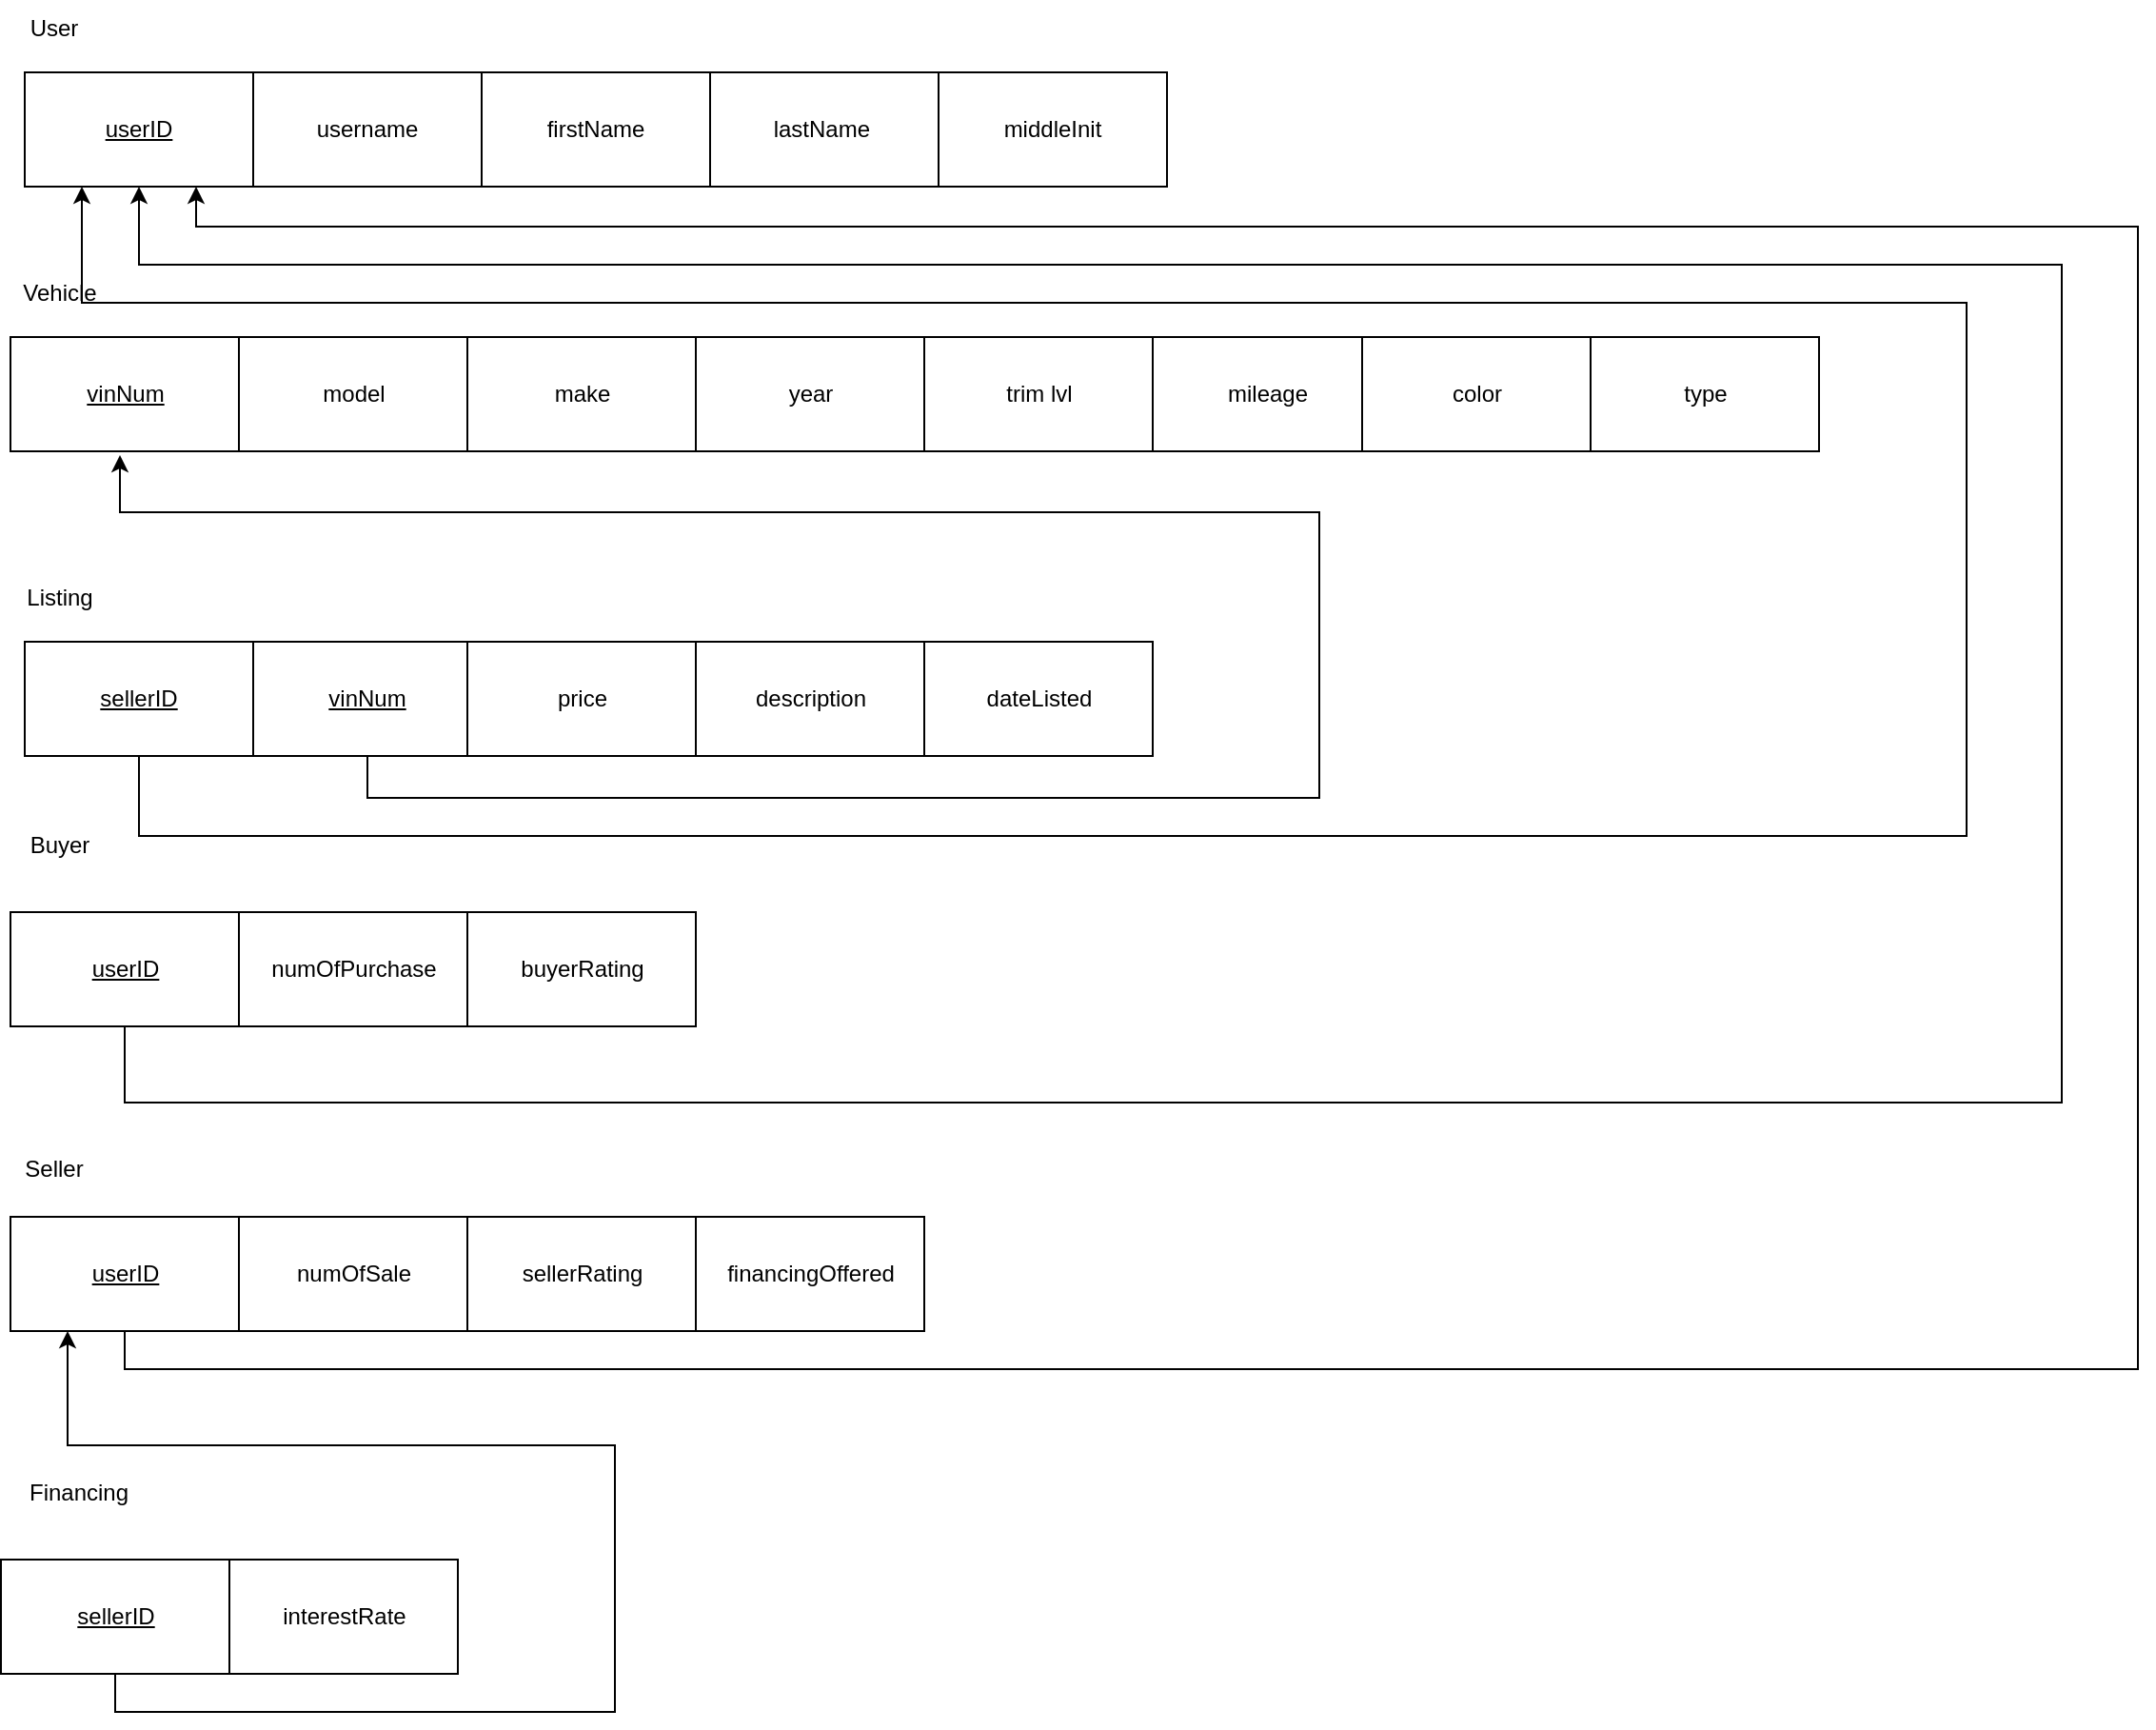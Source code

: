 <mxfile version="24.7.17">
  <diagram name="Page-1" id="iidbpIA4Cl_NkE7auZ1R">
    <mxGraphModel dx="1858" dy="970" grid="1" gridSize="10" guides="1" tooltips="1" connect="1" arrows="1" fold="1" page="1" pageScale="1" pageWidth="850" pageHeight="1100" math="0" shadow="0">
      <root>
        <mxCell id="0" />
        <mxCell id="1" parent="0" />
        <mxCell id="GDkixGUEMDlN790RJ6xa-10" value="username" style="rounded=0;whiteSpace=wrap;html=1;" parent="1" vertex="1">
          <mxGeometry x="160" y="539" width="120" height="60" as="geometry" />
        </mxCell>
        <mxCell id="GDkixGUEMDlN790RJ6xa-11" value="firstName" style="rounded=0;whiteSpace=wrap;html=1;" parent="1" vertex="1">
          <mxGeometry x="280" y="539" width="120" height="60" as="geometry" />
        </mxCell>
        <mxCell id="GDkixGUEMDlN790RJ6xa-12" value="User" style="text;html=1;align=center;verticalAlign=middle;resizable=0;points=[];autosize=1;strokeColor=none;fillColor=none;" parent="1" vertex="1">
          <mxGeometry x="30" y="501" width="50" height="30" as="geometry" />
        </mxCell>
        <mxCell id="GDkixGUEMDlN790RJ6xa-13" value="middleInit" style="rounded=0;whiteSpace=wrap;html=1;" parent="1" vertex="1">
          <mxGeometry x="520" y="539" width="120" height="60" as="geometry" />
        </mxCell>
        <mxCell id="GDkixGUEMDlN790RJ6xa-14" value="lastName&lt;span style=&quot;white-space: pre;&quot;&gt;&#x9;&lt;/span&gt;" style="rounded=0;whiteSpace=wrap;html=1;" parent="1" vertex="1">
          <mxGeometry x="400" y="539" width="120" height="60" as="geometry" />
        </mxCell>
        <mxCell id="GDkixGUEMDlN790RJ6xa-15" value="&lt;u&gt;userID&lt;/u&gt;" style="rounded=0;whiteSpace=wrap;html=1;" parent="1" vertex="1">
          <mxGeometry x="40" y="539" width="120" height="60" as="geometry" />
        </mxCell>
        <mxCell id="GDkixGUEMDlN790RJ6xa-66" style="edgeStyle=orthogonalEdgeStyle;rounded=0;orthogonalLoop=1;jettySize=auto;html=1;exitX=0.5;exitY=1;exitDx=0;exitDy=0;" parent="1" source="GDkixGUEMDlN790RJ6xa-29" edge="1">
          <mxGeometry relative="1" as="geometry">
            <mxPoint x="90" y="740" as="targetPoint" />
            <Array as="points">
              <mxPoint x="220" y="920" />
              <mxPoint x="720" y="920" />
              <mxPoint x="720" y="770" />
              <mxPoint x="90" y="770" />
            </Array>
          </mxGeometry>
        </mxCell>
        <mxCell id="GDkixGUEMDlN790RJ6xa-29" value="&lt;u&gt;vinNum&lt;/u&gt;" style="rounded=0;whiteSpace=wrap;html=1;" parent="1" vertex="1">
          <mxGeometry x="160" y="838" width="120" height="60" as="geometry" />
        </mxCell>
        <mxCell id="GDkixGUEMDlN790RJ6xa-65" style="edgeStyle=orthogonalEdgeStyle;rounded=0;orthogonalLoop=1;jettySize=auto;html=1;exitX=0.5;exitY=1;exitDx=0;exitDy=0;entryX=0.25;entryY=1;entryDx=0;entryDy=0;" parent="1" source="GDkixGUEMDlN790RJ6xa-30" target="GDkixGUEMDlN790RJ6xa-15" edge="1">
          <mxGeometry relative="1" as="geometry">
            <Array as="points">
              <mxPoint x="100" y="940" />
              <mxPoint x="1060" y="940" />
              <mxPoint x="1060" y="660" />
              <mxPoint x="70" y="660" />
            </Array>
          </mxGeometry>
        </mxCell>
        <mxCell id="GDkixGUEMDlN790RJ6xa-30" value="&lt;u&gt;sellerID&lt;/u&gt;" style="rounded=0;whiteSpace=wrap;html=1;" parent="1" vertex="1">
          <mxGeometry x="40" y="838" width="120" height="60" as="geometry" />
        </mxCell>
        <mxCell id="GDkixGUEMDlN790RJ6xa-31" value="Listing" style="text;html=1;align=center;verticalAlign=middle;resizable=0;points=[];autosize=1;strokeColor=none;fillColor=none;" parent="1" vertex="1">
          <mxGeometry x="27.5" y="800" width="60" height="30" as="geometry" />
        </mxCell>
        <mxCell id="GDkixGUEMDlN790RJ6xa-32" value="description" style="rounded=0;whiteSpace=wrap;html=1;" parent="1" vertex="1">
          <mxGeometry x="392.5" y="838" width="120" height="60" as="geometry" />
        </mxCell>
        <mxCell id="GDkixGUEMDlN790RJ6xa-33" value="price" style="rounded=0;whiteSpace=wrap;html=1;" parent="1" vertex="1">
          <mxGeometry x="272.5" y="838" width="120" height="60" as="geometry" />
        </mxCell>
        <mxCell id="GDkixGUEMDlN790RJ6xa-34" value="dateListed" style="rounded=0;whiteSpace=wrap;html=1;" parent="1" vertex="1">
          <mxGeometry x="512.5" y="838" width="120" height="60" as="geometry" />
        </mxCell>
        <mxCell id="GDkixGUEMDlN790RJ6xa-35" value="&lt;u&gt;vinNum&lt;/u&gt;" style="rounded=0;whiteSpace=wrap;html=1;" parent="1" vertex="1">
          <mxGeometry x="32.5" y="678" width="120" height="60" as="geometry" />
        </mxCell>
        <mxCell id="GDkixGUEMDlN790RJ6xa-36" value="model" style="rounded=0;whiteSpace=wrap;html=1;" parent="1" vertex="1">
          <mxGeometry x="152.5" y="678" width="120" height="60" as="geometry" />
        </mxCell>
        <mxCell id="GDkixGUEMDlN790RJ6xa-37" value="Vehicle" style="text;html=1;align=center;verticalAlign=middle;resizable=0;points=[];autosize=1;strokeColor=none;fillColor=none;" parent="1" vertex="1">
          <mxGeometry x="27.5" y="640" width="60" height="30" as="geometry" />
        </mxCell>
        <mxCell id="GDkixGUEMDlN790RJ6xa-38" value="year" style="rounded=0;whiteSpace=wrap;html=1;" parent="1" vertex="1">
          <mxGeometry x="392.5" y="678" width="120" height="60" as="geometry" />
        </mxCell>
        <mxCell id="GDkixGUEMDlN790RJ6xa-39" value="make" style="rounded=0;whiteSpace=wrap;html=1;" parent="1" vertex="1">
          <mxGeometry x="272.5" y="678" width="120" height="60" as="geometry" />
        </mxCell>
        <mxCell id="GDkixGUEMDlN790RJ6xa-40" value="trim lvl" style="rounded=0;whiteSpace=wrap;html=1;" parent="1" vertex="1">
          <mxGeometry x="512.5" y="678" width="120" height="60" as="geometry" />
        </mxCell>
        <mxCell id="GDkixGUEMDlN790RJ6xa-41" value="mileage" style="rounded=0;whiteSpace=wrap;html=1;" parent="1" vertex="1">
          <mxGeometry x="632.5" y="678" width="120" height="60" as="geometry" />
        </mxCell>
        <mxCell id="GDkixGUEMDlN790RJ6xa-42" value="color" style="rounded=0;whiteSpace=wrap;html=1;" parent="1" vertex="1">
          <mxGeometry x="742.5" y="678" width="120" height="60" as="geometry" />
        </mxCell>
        <mxCell id="GDkixGUEMDlN790RJ6xa-43" value="type" style="rounded=0;whiteSpace=wrap;html=1;" parent="1" vertex="1">
          <mxGeometry x="862.5" y="678" width="120" height="60" as="geometry" />
        </mxCell>
        <mxCell id="GDkixGUEMDlN790RJ6xa-45" value="numOfPurchase" style="rounded=0;whiteSpace=wrap;html=1;" parent="1" vertex="1">
          <mxGeometry x="152.5" y="980" width="120" height="60" as="geometry" />
        </mxCell>
        <mxCell id="GDkixGUEMDlN790RJ6xa-46" value="buyerRating" style="rounded=0;whiteSpace=wrap;html=1;" parent="1" vertex="1">
          <mxGeometry x="272.5" y="980" width="120" height="60" as="geometry" />
        </mxCell>
        <mxCell id="GDkixGUEMDlN790RJ6xa-47" value="Buyer" style="text;html=1;align=center;verticalAlign=middle;resizable=0;points=[];autosize=1;strokeColor=none;fillColor=none;" parent="1" vertex="1">
          <mxGeometry x="32.5" y="930" width="50" height="30" as="geometry" />
        </mxCell>
        <mxCell id="GDkixGUEMDlN790RJ6xa-48" value="numOfSale" style="rounded=0;whiteSpace=wrap;html=1;" parent="1" vertex="1">
          <mxGeometry x="152.5" y="1140" width="120" height="60" as="geometry" />
        </mxCell>
        <mxCell id="GDkixGUEMDlN790RJ6xa-49" value="sellerRating" style="rounded=0;whiteSpace=wrap;html=1;" parent="1" vertex="1">
          <mxGeometry x="272.5" y="1140" width="120" height="60" as="geometry" />
        </mxCell>
        <mxCell id="GDkixGUEMDlN790RJ6xa-50" value="Seller" style="text;html=1;align=center;verticalAlign=middle;resizable=0;points=[];autosize=1;strokeColor=none;fillColor=none;" parent="1" vertex="1">
          <mxGeometry x="30" y="1100" width="50" height="30" as="geometry" />
        </mxCell>
        <mxCell id="GDkixGUEMDlN790RJ6xa-51" value="financingOffered" style="rounded=0;whiteSpace=wrap;html=1;" parent="1" vertex="1">
          <mxGeometry x="392.5" y="1140" width="120" height="60" as="geometry" />
        </mxCell>
        <mxCell id="GDkixGUEMDlN790RJ6xa-59" value="" style="edgeStyle=orthogonalEdgeStyle;rounded=0;orthogonalLoop=1;jettySize=auto;html=1;entryX=0.25;entryY=1;entryDx=0;entryDy=0;exitX=0.5;exitY=1;exitDx=0;exitDy=0;" parent="1" source="GDkixGUEMDlN790RJ6xa-52" target="GDkixGUEMDlN790RJ6xa-57" edge="1">
          <mxGeometry relative="1" as="geometry">
            <mxPoint x="87.5" y="1460" as="targetPoint" />
            <Array as="points">
              <mxPoint x="88" y="1400" />
              <mxPoint x="350" y="1400" />
              <mxPoint x="350" y="1260" />
              <mxPoint x="63" y="1260" />
            </Array>
          </mxGeometry>
        </mxCell>
        <mxCell id="GDkixGUEMDlN790RJ6xa-52" value="&lt;u&gt;sellerID&lt;/u&gt;" style="rounded=0;whiteSpace=wrap;html=1;" parent="1" vertex="1">
          <mxGeometry x="27.5" y="1320" width="120" height="60" as="geometry" />
        </mxCell>
        <mxCell id="GDkixGUEMDlN790RJ6xa-53" value="interestRate" style="rounded=0;whiteSpace=wrap;html=1;" parent="1" vertex="1">
          <mxGeometry x="147.5" y="1320" width="120" height="60" as="geometry" />
        </mxCell>
        <mxCell id="GDkixGUEMDlN790RJ6xa-54" value="Financing" style="text;html=1;align=center;verticalAlign=middle;resizable=0;points=[];autosize=1;strokeColor=none;fillColor=none;" parent="1" vertex="1">
          <mxGeometry x="27.5" y="1270" width="80" height="30" as="geometry" />
        </mxCell>
        <mxCell id="GDkixGUEMDlN790RJ6xa-62" style="edgeStyle=orthogonalEdgeStyle;rounded=0;orthogonalLoop=1;jettySize=auto;html=1;exitX=0.5;exitY=1;exitDx=0;exitDy=0;entryX=0.75;entryY=1;entryDx=0;entryDy=0;" parent="1" source="GDkixGUEMDlN790RJ6xa-57" target="GDkixGUEMDlN790RJ6xa-15" edge="1">
          <mxGeometry relative="1" as="geometry">
            <mxPoint x="90" y="600" as="targetPoint" />
            <Array as="points">
              <mxPoint x="93" y="1220" />
              <mxPoint x="1150" y="1220" />
              <mxPoint x="1150" y="620" />
              <mxPoint x="130" y="620" />
            </Array>
          </mxGeometry>
        </mxCell>
        <mxCell id="GDkixGUEMDlN790RJ6xa-57" value="&lt;u&gt;userID&lt;/u&gt;" style="rounded=0;whiteSpace=wrap;html=1;" parent="1" vertex="1">
          <mxGeometry x="32.5" y="1140" width="120" height="60" as="geometry" />
        </mxCell>
        <mxCell id="GDkixGUEMDlN790RJ6xa-61" value="" style="edgeStyle=orthogonalEdgeStyle;rounded=0;orthogonalLoop=1;jettySize=auto;html=1;entryX=0.5;entryY=1;entryDx=0;entryDy=0;exitX=0.5;exitY=1;exitDx=0;exitDy=0;" parent="1" source="GDkixGUEMDlN790RJ6xa-60" target="GDkixGUEMDlN790RJ6xa-15" edge="1">
          <mxGeometry relative="1" as="geometry">
            <mxPoint x="80" y="770" as="targetPoint" />
            <Array as="points">
              <mxPoint x="93" y="1080" />
              <mxPoint x="1110" y="1080" />
              <mxPoint x="1110" y="640" />
              <mxPoint x="100" y="640" />
            </Array>
          </mxGeometry>
        </mxCell>
        <mxCell id="GDkixGUEMDlN790RJ6xa-60" value="&lt;u&gt;userID&lt;/u&gt;" style="rounded=0;whiteSpace=wrap;html=1;" parent="1" vertex="1">
          <mxGeometry x="32.5" y="980" width="120" height="60" as="geometry" />
        </mxCell>
      </root>
    </mxGraphModel>
  </diagram>
</mxfile>
